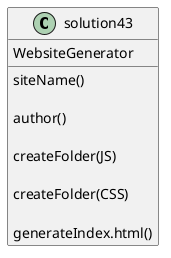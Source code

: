 @startuml
'https://plantuml.com/sequence-diagram

class solution43{
    WebsiteGenerator

    siteName()

    author()

    createFolder(JS)

    createFolder(CSS)

    generateIndex.html()
}
@enduml